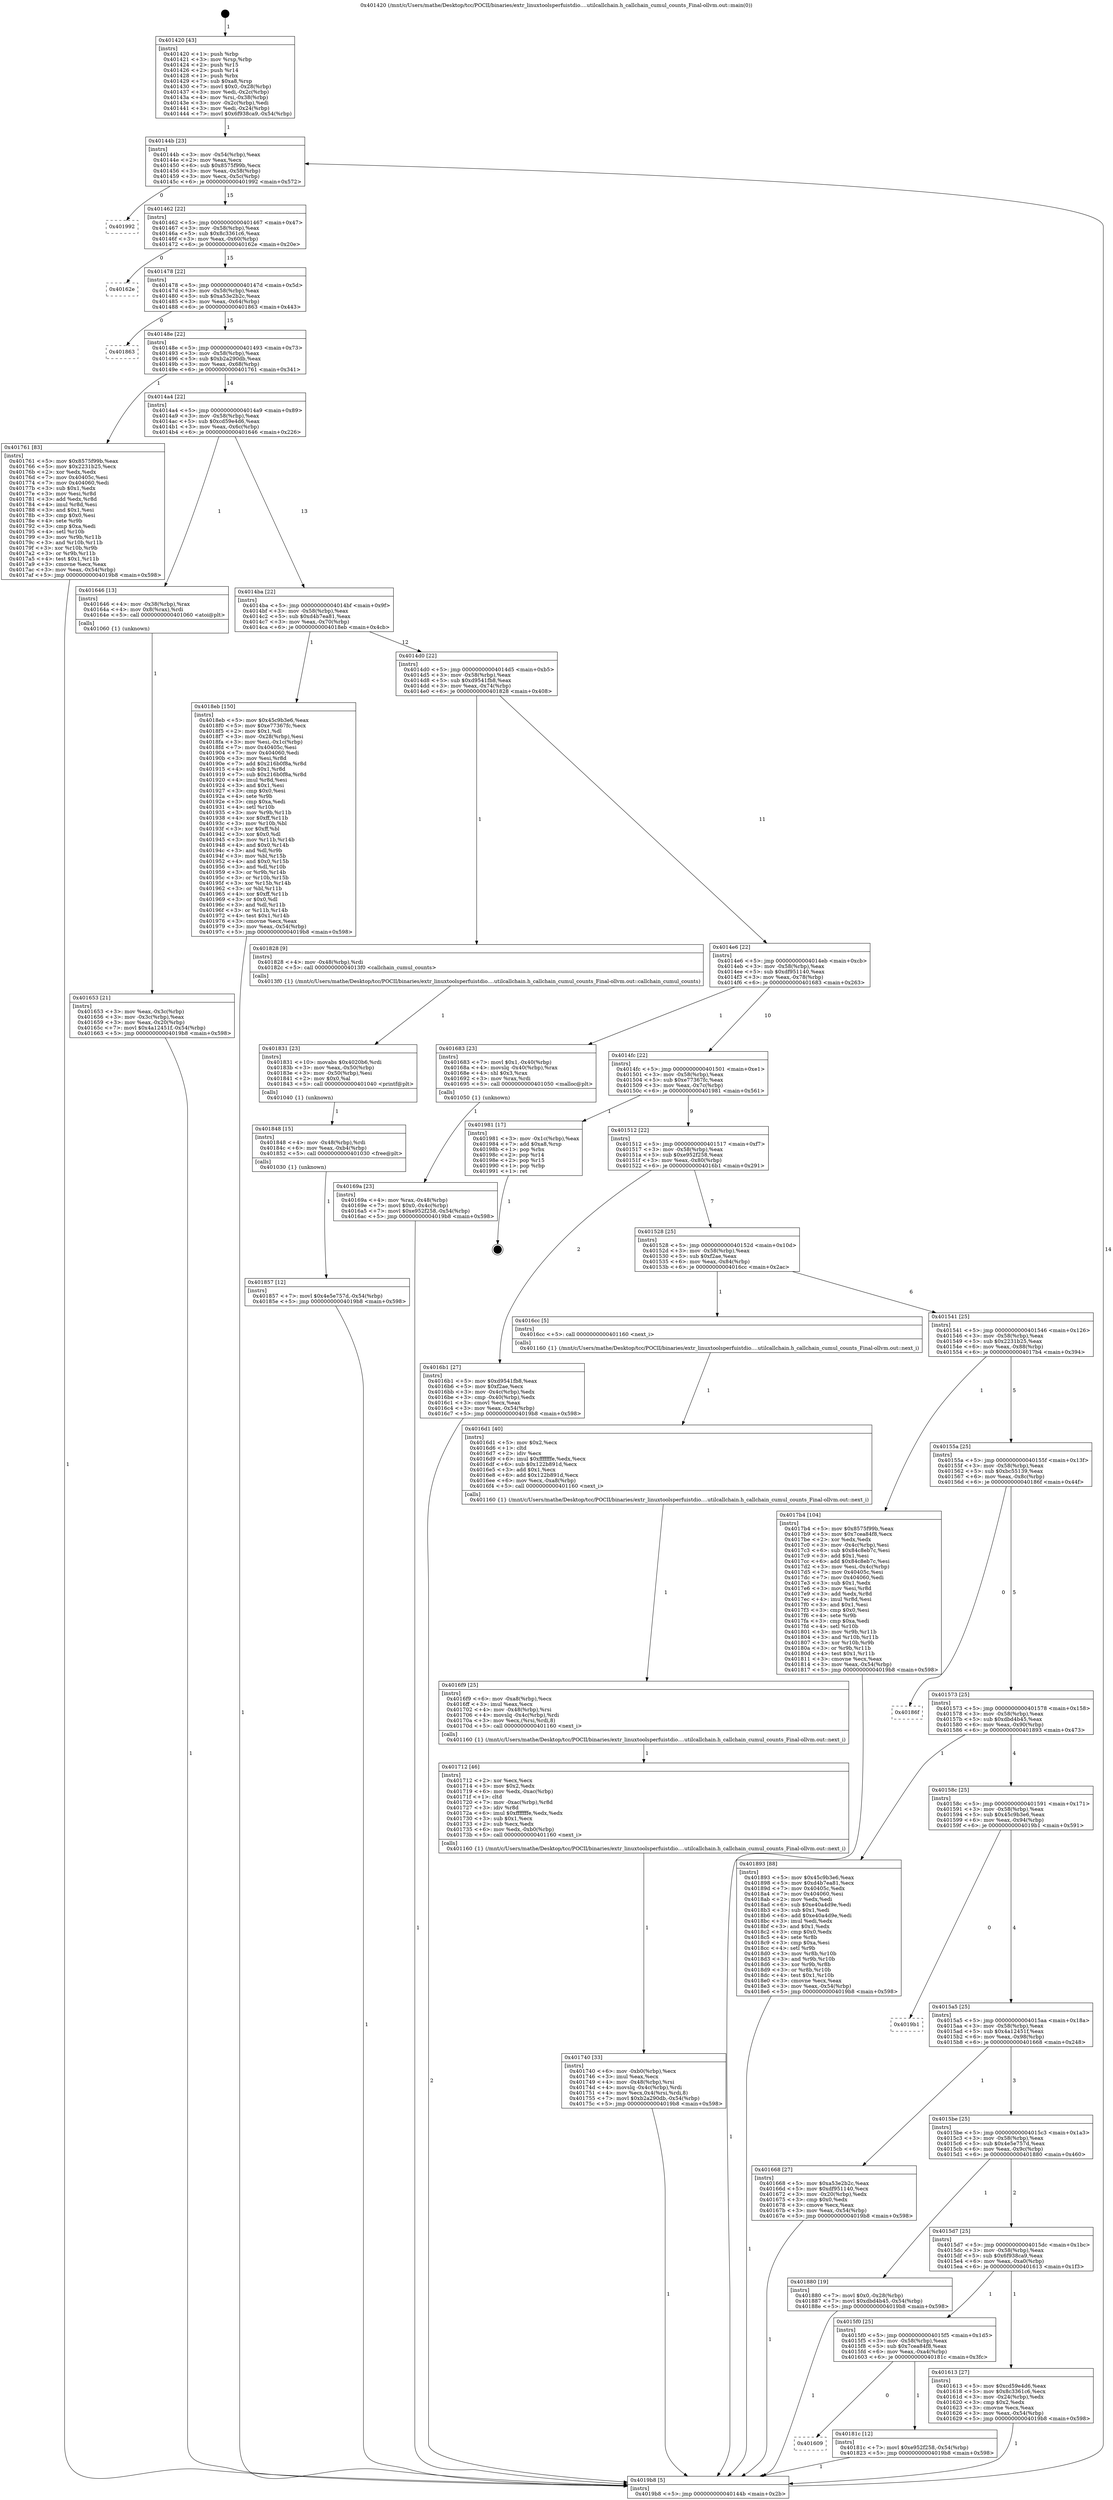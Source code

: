 digraph "0x401420" {
  label = "0x401420 (/mnt/c/Users/mathe/Desktop/tcc/POCII/binaries/extr_linuxtoolsperfuistdio....utilcallchain.h_callchain_cumul_counts_Final-ollvm.out::main(0))"
  labelloc = "t"
  node[shape=record]

  Entry [label="",width=0.3,height=0.3,shape=circle,fillcolor=black,style=filled]
  "0x40144b" [label="{
     0x40144b [23]\l
     | [instrs]\l
     &nbsp;&nbsp;0x40144b \<+3\>: mov -0x54(%rbp),%eax\l
     &nbsp;&nbsp;0x40144e \<+2\>: mov %eax,%ecx\l
     &nbsp;&nbsp;0x401450 \<+6\>: sub $0x8575f99b,%ecx\l
     &nbsp;&nbsp;0x401456 \<+3\>: mov %eax,-0x58(%rbp)\l
     &nbsp;&nbsp;0x401459 \<+3\>: mov %ecx,-0x5c(%rbp)\l
     &nbsp;&nbsp;0x40145c \<+6\>: je 0000000000401992 \<main+0x572\>\l
  }"]
  "0x401992" [label="{
     0x401992\l
  }", style=dashed]
  "0x401462" [label="{
     0x401462 [22]\l
     | [instrs]\l
     &nbsp;&nbsp;0x401462 \<+5\>: jmp 0000000000401467 \<main+0x47\>\l
     &nbsp;&nbsp;0x401467 \<+3\>: mov -0x58(%rbp),%eax\l
     &nbsp;&nbsp;0x40146a \<+5\>: sub $0x8c3361c6,%eax\l
     &nbsp;&nbsp;0x40146f \<+3\>: mov %eax,-0x60(%rbp)\l
     &nbsp;&nbsp;0x401472 \<+6\>: je 000000000040162e \<main+0x20e\>\l
  }"]
  Exit [label="",width=0.3,height=0.3,shape=circle,fillcolor=black,style=filled,peripheries=2]
  "0x40162e" [label="{
     0x40162e\l
  }", style=dashed]
  "0x401478" [label="{
     0x401478 [22]\l
     | [instrs]\l
     &nbsp;&nbsp;0x401478 \<+5\>: jmp 000000000040147d \<main+0x5d\>\l
     &nbsp;&nbsp;0x40147d \<+3\>: mov -0x58(%rbp),%eax\l
     &nbsp;&nbsp;0x401480 \<+5\>: sub $0xa53e2b2c,%eax\l
     &nbsp;&nbsp;0x401485 \<+3\>: mov %eax,-0x64(%rbp)\l
     &nbsp;&nbsp;0x401488 \<+6\>: je 0000000000401863 \<main+0x443\>\l
  }"]
  "0x401857" [label="{
     0x401857 [12]\l
     | [instrs]\l
     &nbsp;&nbsp;0x401857 \<+7\>: movl $0x4e5e757d,-0x54(%rbp)\l
     &nbsp;&nbsp;0x40185e \<+5\>: jmp 00000000004019b8 \<main+0x598\>\l
  }"]
  "0x401863" [label="{
     0x401863\l
  }", style=dashed]
  "0x40148e" [label="{
     0x40148e [22]\l
     | [instrs]\l
     &nbsp;&nbsp;0x40148e \<+5\>: jmp 0000000000401493 \<main+0x73\>\l
     &nbsp;&nbsp;0x401493 \<+3\>: mov -0x58(%rbp),%eax\l
     &nbsp;&nbsp;0x401496 \<+5\>: sub $0xb2a290db,%eax\l
     &nbsp;&nbsp;0x40149b \<+3\>: mov %eax,-0x68(%rbp)\l
     &nbsp;&nbsp;0x40149e \<+6\>: je 0000000000401761 \<main+0x341\>\l
  }"]
  "0x401848" [label="{
     0x401848 [15]\l
     | [instrs]\l
     &nbsp;&nbsp;0x401848 \<+4\>: mov -0x48(%rbp),%rdi\l
     &nbsp;&nbsp;0x40184c \<+6\>: mov %eax,-0xb4(%rbp)\l
     &nbsp;&nbsp;0x401852 \<+5\>: call 0000000000401030 \<free@plt\>\l
     | [calls]\l
     &nbsp;&nbsp;0x401030 \{1\} (unknown)\l
  }"]
  "0x401761" [label="{
     0x401761 [83]\l
     | [instrs]\l
     &nbsp;&nbsp;0x401761 \<+5\>: mov $0x8575f99b,%eax\l
     &nbsp;&nbsp;0x401766 \<+5\>: mov $0x2231b25,%ecx\l
     &nbsp;&nbsp;0x40176b \<+2\>: xor %edx,%edx\l
     &nbsp;&nbsp;0x40176d \<+7\>: mov 0x40405c,%esi\l
     &nbsp;&nbsp;0x401774 \<+7\>: mov 0x404060,%edi\l
     &nbsp;&nbsp;0x40177b \<+3\>: sub $0x1,%edx\l
     &nbsp;&nbsp;0x40177e \<+3\>: mov %esi,%r8d\l
     &nbsp;&nbsp;0x401781 \<+3\>: add %edx,%r8d\l
     &nbsp;&nbsp;0x401784 \<+4\>: imul %r8d,%esi\l
     &nbsp;&nbsp;0x401788 \<+3\>: and $0x1,%esi\l
     &nbsp;&nbsp;0x40178b \<+3\>: cmp $0x0,%esi\l
     &nbsp;&nbsp;0x40178e \<+4\>: sete %r9b\l
     &nbsp;&nbsp;0x401792 \<+3\>: cmp $0xa,%edi\l
     &nbsp;&nbsp;0x401795 \<+4\>: setl %r10b\l
     &nbsp;&nbsp;0x401799 \<+3\>: mov %r9b,%r11b\l
     &nbsp;&nbsp;0x40179c \<+3\>: and %r10b,%r11b\l
     &nbsp;&nbsp;0x40179f \<+3\>: xor %r10b,%r9b\l
     &nbsp;&nbsp;0x4017a2 \<+3\>: or %r9b,%r11b\l
     &nbsp;&nbsp;0x4017a5 \<+4\>: test $0x1,%r11b\l
     &nbsp;&nbsp;0x4017a9 \<+3\>: cmovne %ecx,%eax\l
     &nbsp;&nbsp;0x4017ac \<+3\>: mov %eax,-0x54(%rbp)\l
     &nbsp;&nbsp;0x4017af \<+5\>: jmp 00000000004019b8 \<main+0x598\>\l
  }"]
  "0x4014a4" [label="{
     0x4014a4 [22]\l
     | [instrs]\l
     &nbsp;&nbsp;0x4014a4 \<+5\>: jmp 00000000004014a9 \<main+0x89\>\l
     &nbsp;&nbsp;0x4014a9 \<+3\>: mov -0x58(%rbp),%eax\l
     &nbsp;&nbsp;0x4014ac \<+5\>: sub $0xcd59e4d6,%eax\l
     &nbsp;&nbsp;0x4014b1 \<+3\>: mov %eax,-0x6c(%rbp)\l
     &nbsp;&nbsp;0x4014b4 \<+6\>: je 0000000000401646 \<main+0x226\>\l
  }"]
  "0x401831" [label="{
     0x401831 [23]\l
     | [instrs]\l
     &nbsp;&nbsp;0x401831 \<+10\>: movabs $0x4020b6,%rdi\l
     &nbsp;&nbsp;0x40183b \<+3\>: mov %eax,-0x50(%rbp)\l
     &nbsp;&nbsp;0x40183e \<+3\>: mov -0x50(%rbp),%esi\l
     &nbsp;&nbsp;0x401841 \<+2\>: mov $0x0,%al\l
     &nbsp;&nbsp;0x401843 \<+5\>: call 0000000000401040 \<printf@plt\>\l
     | [calls]\l
     &nbsp;&nbsp;0x401040 \{1\} (unknown)\l
  }"]
  "0x401646" [label="{
     0x401646 [13]\l
     | [instrs]\l
     &nbsp;&nbsp;0x401646 \<+4\>: mov -0x38(%rbp),%rax\l
     &nbsp;&nbsp;0x40164a \<+4\>: mov 0x8(%rax),%rdi\l
     &nbsp;&nbsp;0x40164e \<+5\>: call 0000000000401060 \<atoi@plt\>\l
     | [calls]\l
     &nbsp;&nbsp;0x401060 \{1\} (unknown)\l
  }"]
  "0x4014ba" [label="{
     0x4014ba [22]\l
     | [instrs]\l
     &nbsp;&nbsp;0x4014ba \<+5\>: jmp 00000000004014bf \<main+0x9f\>\l
     &nbsp;&nbsp;0x4014bf \<+3\>: mov -0x58(%rbp),%eax\l
     &nbsp;&nbsp;0x4014c2 \<+5\>: sub $0xd4b7ea81,%eax\l
     &nbsp;&nbsp;0x4014c7 \<+3\>: mov %eax,-0x70(%rbp)\l
     &nbsp;&nbsp;0x4014ca \<+6\>: je 00000000004018eb \<main+0x4cb\>\l
  }"]
  "0x401609" [label="{
     0x401609\l
  }", style=dashed]
  "0x4018eb" [label="{
     0x4018eb [150]\l
     | [instrs]\l
     &nbsp;&nbsp;0x4018eb \<+5\>: mov $0x45c9b3e6,%eax\l
     &nbsp;&nbsp;0x4018f0 \<+5\>: mov $0xe77367fc,%ecx\l
     &nbsp;&nbsp;0x4018f5 \<+2\>: mov $0x1,%dl\l
     &nbsp;&nbsp;0x4018f7 \<+3\>: mov -0x28(%rbp),%esi\l
     &nbsp;&nbsp;0x4018fa \<+3\>: mov %esi,-0x1c(%rbp)\l
     &nbsp;&nbsp;0x4018fd \<+7\>: mov 0x40405c,%esi\l
     &nbsp;&nbsp;0x401904 \<+7\>: mov 0x404060,%edi\l
     &nbsp;&nbsp;0x40190b \<+3\>: mov %esi,%r8d\l
     &nbsp;&nbsp;0x40190e \<+7\>: add $0x216b0f8a,%r8d\l
     &nbsp;&nbsp;0x401915 \<+4\>: sub $0x1,%r8d\l
     &nbsp;&nbsp;0x401919 \<+7\>: sub $0x216b0f8a,%r8d\l
     &nbsp;&nbsp;0x401920 \<+4\>: imul %r8d,%esi\l
     &nbsp;&nbsp;0x401924 \<+3\>: and $0x1,%esi\l
     &nbsp;&nbsp;0x401927 \<+3\>: cmp $0x0,%esi\l
     &nbsp;&nbsp;0x40192a \<+4\>: sete %r9b\l
     &nbsp;&nbsp;0x40192e \<+3\>: cmp $0xa,%edi\l
     &nbsp;&nbsp;0x401931 \<+4\>: setl %r10b\l
     &nbsp;&nbsp;0x401935 \<+3\>: mov %r9b,%r11b\l
     &nbsp;&nbsp;0x401938 \<+4\>: xor $0xff,%r11b\l
     &nbsp;&nbsp;0x40193c \<+3\>: mov %r10b,%bl\l
     &nbsp;&nbsp;0x40193f \<+3\>: xor $0xff,%bl\l
     &nbsp;&nbsp;0x401942 \<+3\>: xor $0x0,%dl\l
     &nbsp;&nbsp;0x401945 \<+3\>: mov %r11b,%r14b\l
     &nbsp;&nbsp;0x401948 \<+4\>: and $0x0,%r14b\l
     &nbsp;&nbsp;0x40194c \<+3\>: and %dl,%r9b\l
     &nbsp;&nbsp;0x40194f \<+3\>: mov %bl,%r15b\l
     &nbsp;&nbsp;0x401952 \<+4\>: and $0x0,%r15b\l
     &nbsp;&nbsp;0x401956 \<+3\>: and %dl,%r10b\l
     &nbsp;&nbsp;0x401959 \<+3\>: or %r9b,%r14b\l
     &nbsp;&nbsp;0x40195c \<+3\>: or %r10b,%r15b\l
     &nbsp;&nbsp;0x40195f \<+3\>: xor %r15b,%r14b\l
     &nbsp;&nbsp;0x401962 \<+3\>: or %bl,%r11b\l
     &nbsp;&nbsp;0x401965 \<+4\>: xor $0xff,%r11b\l
     &nbsp;&nbsp;0x401969 \<+3\>: or $0x0,%dl\l
     &nbsp;&nbsp;0x40196c \<+3\>: and %dl,%r11b\l
     &nbsp;&nbsp;0x40196f \<+3\>: or %r11b,%r14b\l
     &nbsp;&nbsp;0x401972 \<+4\>: test $0x1,%r14b\l
     &nbsp;&nbsp;0x401976 \<+3\>: cmovne %ecx,%eax\l
     &nbsp;&nbsp;0x401979 \<+3\>: mov %eax,-0x54(%rbp)\l
     &nbsp;&nbsp;0x40197c \<+5\>: jmp 00000000004019b8 \<main+0x598\>\l
  }"]
  "0x4014d0" [label="{
     0x4014d0 [22]\l
     | [instrs]\l
     &nbsp;&nbsp;0x4014d0 \<+5\>: jmp 00000000004014d5 \<main+0xb5\>\l
     &nbsp;&nbsp;0x4014d5 \<+3\>: mov -0x58(%rbp),%eax\l
     &nbsp;&nbsp;0x4014d8 \<+5\>: sub $0xd9541fb8,%eax\l
     &nbsp;&nbsp;0x4014dd \<+3\>: mov %eax,-0x74(%rbp)\l
     &nbsp;&nbsp;0x4014e0 \<+6\>: je 0000000000401828 \<main+0x408\>\l
  }"]
  "0x40181c" [label="{
     0x40181c [12]\l
     | [instrs]\l
     &nbsp;&nbsp;0x40181c \<+7\>: movl $0xe952f258,-0x54(%rbp)\l
     &nbsp;&nbsp;0x401823 \<+5\>: jmp 00000000004019b8 \<main+0x598\>\l
  }"]
  "0x401828" [label="{
     0x401828 [9]\l
     | [instrs]\l
     &nbsp;&nbsp;0x401828 \<+4\>: mov -0x48(%rbp),%rdi\l
     &nbsp;&nbsp;0x40182c \<+5\>: call 00000000004013f0 \<callchain_cumul_counts\>\l
     | [calls]\l
     &nbsp;&nbsp;0x4013f0 \{1\} (/mnt/c/Users/mathe/Desktop/tcc/POCII/binaries/extr_linuxtoolsperfuistdio....utilcallchain.h_callchain_cumul_counts_Final-ollvm.out::callchain_cumul_counts)\l
  }"]
  "0x4014e6" [label="{
     0x4014e6 [22]\l
     | [instrs]\l
     &nbsp;&nbsp;0x4014e6 \<+5\>: jmp 00000000004014eb \<main+0xcb\>\l
     &nbsp;&nbsp;0x4014eb \<+3\>: mov -0x58(%rbp),%eax\l
     &nbsp;&nbsp;0x4014ee \<+5\>: sub $0xdf951140,%eax\l
     &nbsp;&nbsp;0x4014f3 \<+3\>: mov %eax,-0x78(%rbp)\l
     &nbsp;&nbsp;0x4014f6 \<+6\>: je 0000000000401683 \<main+0x263\>\l
  }"]
  "0x401740" [label="{
     0x401740 [33]\l
     | [instrs]\l
     &nbsp;&nbsp;0x401740 \<+6\>: mov -0xb0(%rbp),%ecx\l
     &nbsp;&nbsp;0x401746 \<+3\>: imul %eax,%ecx\l
     &nbsp;&nbsp;0x401749 \<+4\>: mov -0x48(%rbp),%rsi\l
     &nbsp;&nbsp;0x40174d \<+4\>: movslq -0x4c(%rbp),%rdi\l
     &nbsp;&nbsp;0x401751 \<+4\>: mov %ecx,0x4(%rsi,%rdi,8)\l
     &nbsp;&nbsp;0x401755 \<+7\>: movl $0xb2a290db,-0x54(%rbp)\l
     &nbsp;&nbsp;0x40175c \<+5\>: jmp 00000000004019b8 \<main+0x598\>\l
  }"]
  "0x401683" [label="{
     0x401683 [23]\l
     | [instrs]\l
     &nbsp;&nbsp;0x401683 \<+7\>: movl $0x1,-0x40(%rbp)\l
     &nbsp;&nbsp;0x40168a \<+4\>: movslq -0x40(%rbp),%rax\l
     &nbsp;&nbsp;0x40168e \<+4\>: shl $0x3,%rax\l
     &nbsp;&nbsp;0x401692 \<+3\>: mov %rax,%rdi\l
     &nbsp;&nbsp;0x401695 \<+5\>: call 0000000000401050 \<malloc@plt\>\l
     | [calls]\l
     &nbsp;&nbsp;0x401050 \{1\} (unknown)\l
  }"]
  "0x4014fc" [label="{
     0x4014fc [22]\l
     | [instrs]\l
     &nbsp;&nbsp;0x4014fc \<+5\>: jmp 0000000000401501 \<main+0xe1\>\l
     &nbsp;&nbsp;0x401501 \<+3\>: mov -0x58(%rbp),%eax\l
     &nbsp;&nbsp;0x401504 \<+5\>: sub $0xe77367fc,%eax\l
     &nbsp;&nbsp;0x401509 \<+3\>: mov %eax,-0x7c(%rbp)\l
     &nbsp;&nbsp;0x40150c \<+6\>: je 0000000000401981 \<main+0x561\>\l
  }"]
  "0x401712" [label="{
     0x401712 [46]\l
     | [instrs]\l
     &nbsp;&nbsp;0x401712 \<+2\>: xor %ecx,%ecx\l
     &nbsp;&nbsp;0x401714 \<+5\>: mov $0x2,%edx\l
     &nbsp;&nbsp;0x401719 \<+6\>: mov %edx,-0xac(%rbp)\l
     &nbsp;&nbsp;0x40171f \<+1\>: cltd\l
     &nbsp;&nbsp;0x401720 \<+7\>: mov -0xac(%rbp),%r8d\l
     &nbsp;&nbsp;0x401727 \<+3\>: idiv %r8d\l
     &nbsp;&nbsp;0x40172a \<+6\>: imul $0xfffffffe,%edx,%edx\l
     &nbsp;&nbsp;0x401730 \<+3\>: sub $0x1,%ecx\l
     &nbsp;&nbsp;0x401733 \<+2\>: sub %ecx,%edx\l
     &nbsp;&nbsp;0x401735 \<+6\>: mov %edx,-0xb0(%rbp)\l
     &nbsp;&nbsp;0x40173b \<+5\>: call 0000000000401160 \<next_i\>\l
     | [calls]\l
     &nbsp;&nbsp;0x401160 \{1\} (/mnt/c/Users/mathe/Desktop/tcc/POCII/binaries/extr_linuxtoolsperfuistdio....utilcallchain.h_callchain_cumul_counts_Final-ollvm.out::next_i)\l
  }"]
  "0x401981" [label="{
     0x401981 [17]\l
     | [instrs]\l
     &nbsp;&nbsp;0x401981 \<+3\>: mov -0x1c(%rbp),%eax\l
     &nbsp;&nbsp;0x401984 \<+7\>: add $0xa8,%rsp\l
     &nbsp;&nbsp;0x40198b \<+1\>: pop %rbx\l
     &nbsp;&nbsp;0x40198c \<+2\>: pop %r14\l
     &nbsp;&nbsp;0x40198e \<+2\>: pop %r15\l
     &nbsp;&nbsp;0x401990 \<+1\>: pop %rbp\l
     &nbsp;&nbsp;0x401991 \<+1\>: ret\l
  }"]
  "0x401512" [label="{
     0x401512 [22]\l
     | [instrs]\l
     &nbsp;&nbsp;0x401512 \<+5\>: jmp 0000000000401517 \<main+0xf7\>\l
     &nbsp;&nbsp;0x401517 \<+3\>: mov -0x58(%rbp),%eax\l
     &nbsp;&nbsp;0x40151a \<+5\>: sub $0xe952f258,%eax\l
     &nbsp;&nbsp;0x40151f \<+3\>: mov %eax,-0x80(%rbp)\l
     &nbsp;&nbsp;0x401522 \<+6\>: je 00000000004016b1 \<main+0x291\>\l
  }"]
  "0x4016f9" [label="{
     0x4016f9 [25]\l
     | [instrs]\l
     &nbsp;&nbsp;0x4016f9 \<+6\>: mov -0xa8(%rbp),%ecx\l
     &nbsp;&nbsp;0x4016ff \<+3\>: imul %eax,%ecx\l
     &nbsp;&nbsp;0x401702 \<+4\>: mov -0x48(%rbp),%rsi\l
     &nbsp;&nbsp;0x401706 \<+4\>: movslq -0x4c(%rbp),%rdi\l
     &nbsp;&nbsp;0x40170a \<+3\>: mov %ecx,(%rsi,%rdi,8)\l
     &nbsp;&nbsp;0x40170d \<+5\>: call 0000000000401160 \<next_i\>\l
     | [calls]\l
     &nbsp;&nbsp;0x401160 \{1\} (/mnt/c/Users/mathe/Desktop/tcc/POCII/binaries/extr_linuxtoolsperfuistdio....utilcallchain.h_callchain_cumul_counts_Final-ollvm.out::next_i)\l
  }"]
  "0x4016b1" [label="{
     0x4016b1 [27]\l
     | [instrs]\l
     &nbsp;&nbsp;0x4016b1 \<+5\>: mov $0xd9541fb8,%eax\l
     &nbsp;&nbsp;0x4016b6 \<+5\>: mov $0xf2ae,%ecx\l
     &nbsp;&nbsp;0x4016bb \<+3\>: mov -0x4c(%rbp),%edx\l
     &nbsp;&nbsp;0x4016be \<+3\>: cmp -0x40(%rbp),%edx\l
     &nbsp;&nbsp;0x4016c1 \<+3\>: cmovl %ecx,%eax\l
     &nbsp;&nbsp;0x4016c4 \<+3\>: mov %eax,-0x54(%rbp)\l
     &nbsp;&nbsp;0x4016c7 \<+5\>: jmp 00000000004019b8 \<main+0x598\>\l
  }"]
  "0x401528" [label="{
     0x401528 [25]\l
     | [instrs]\l
     &nbsp;&nbsp;0x401528 \<+5\>: jmp 000000000040152d \<main+0x10d\>\l
     &nbsp;&nbsp;0x40152d \<+3\>: mov -0x58(%rbp),%eax\l
     &nbsp;&nbsp;0x401530 \<+5\>: sub $0xf2ae,%eax\l
     &nbsp;&nbsp;0x401535 \<+6\>: mov %eax,-0x84(%rbp)\l
     &nbsp;&nbsp;0x40153b \<+6\>: je 00000000004016cc \<main+0x2ac\>\l
  }"]
  "0x4016d1" [label="{
     0x4016d1 [40]\l
     | [instrs]\l
     &nbsp;&nbsp;0x4016d1 \<+5\>: mov $0x2,%ecx\l
     &nbsp;&nbsp;0x4016d6 \<+1\>: cltd\l
     &nbsp;&nbsp;0x4016d7 \<+2\>: idiv %ecx\l
     &nbsp;&nbsp;0x4016d9 \<+6\>: imul $0xfffffffe,%edx,%ecx\l
     &nbsp;&nbsp;0x4016df \<+6\>: sub $0x122b891d,%ecx\l
     &nbsp;&nbsp;0x4016e5 \<+3\>: add $0x1,%ecx\l
     &nbsp;&nbsp;0x4016e8 \<+6\>: add $0x122b891d,%ecx\l
     &nbsp;&nbsp;0x4016ee \<+6\>: mov %ecx,-0xa8(%rbp)\l
     &nbsp;&nbsp;0x4016f4 \<+5\>: call 0000000000401160 \<next_i\>\l
     | [calls]\l
     &nbsp;&nbsp;0x401160 \{1\} (/mnt/c/Users/mathe/Desktop/tcc/POCII/binaries/extr_linuxtoolsperfuistdio....utilcallchain.h_callchain_cumul_counts_Final-ollvm.out::next_i)\l
  }"]
  "0x4016cc" [label="{
     0x4016cc [5]\l
     | [instrs]\l
     &nbsp;&nbsp;0x4016cc \<+5\>: call 0000000000401160 \<next_i\>\l
     | [calls]\l
     &nbsp;&nbsp;0x401160 \{1\} (/mnt/c/Users/mathe/Desktop/tcc/POCII/binaries/extr_linuxtoolsperfuistdio....utilcallchain.h_callchain_cumul_counts_Final-ollvm.out::next_i)\l
  }"]
  "0x401541" [label="{
     0x401541 [25]\l
     | [instrs]\l
     &nbsp;&nbsp;0x401541 \<+5\>: jmp 0000000000401546 \<main+0x126\>\l
     &nbsp;&nbsp;0x401546 \<+3\>: mov -0x58(%rbp),%eax\l
     &nbsp;&nbsp;0x401549 \<+5\>: sub $0x2231b25,%eax\l
     &nbsp;&nbsp;0x40154e \<+6\>: mov %eax,-0x88(%rbp)\l
     &nbsp;&nbsp;0x401554 \<+6\>: je 00000000004017b4 \<main+0x394\>\l
  }"]
  "0x40169a" [label="{
     0x40169a [23]\l
     | [instrs]\l
     &nbsp;&nbsp;0x40169a \<+4\>: mov %rax,-0x48(%rbp)\l
     &nbsp;&nbsp;0x40169e \<+7\>: movl $0x0,-0x4c(%rbp)\l
     &nbsp;&nbsp;0x4016a5 \<+7\>: movl $0xe952f258,-0x54(%rbp)\l
     &nbsp;&nbsp;0x4016ac \<+5\>: jmp 00000000004019b8 \<main+0x598\>\l
  }"]
  "0x4017b4" [label="{
     0x4017b4 [104]\l
     | [instrs]\l
     &nbsp;&nbsp;0x4017b4 \<+5\>: mov $0x8575f99b,%eax\l
     &nbsp;&nbsp;0x4017b9 \<+5\>: mov $0x7cea84f8,%ecx\l
     &nbsp;&nbsp;0x4017be \<+2\>: xor %edx,%edx\l
     &nbsp;&nbsp;0x4017c0 \<+3\>: mov -0x4c(%rbp),%esi\l
     &nbsp;&nbsp;0x4017c3 \<+6\>: sub $0x84c8eb7c,%esi\l
     &nbsp;&nbsp;0x4017c9 \<+3\>: add $0x1,%esi\l
     &nbsp;&nbsp;0x4017cc \<+6\>: add $0x84c8eb7c,%esi\l
     &nbsp;&nbsp;0x4017d2 \<+3\>: mov %esi,-0x4c(%rbp)\l
     &nbsp;&nbsp;0x4017d5 \<+7\>: mov 0x40405c,%esi\l
     &nbsp;&nbsp;0x4017dc \<+7\>: mov 0x404060,%edi\l
     &nbsp;&nbsp;0x4017e3 \<+3\>: sub $0x1,%edx\l
     &nbsp;&nbsp;0x4017e6 \<+3\>: mov %esi,%r8d\l
     &nbsp;&nbsp;0x4017e9 \<+3\>: add %edx,%r8d\l
     &nbsp;&nbsp;0x4017ec \<+4\>: imul %r8d,%esi\l
     &nbsp;&nbsp;0x4017f0 \<+3\>: and $0x1,%esi\l
     &nbsp;&nbsp;0x4017f3 \<+3\>: cmp $0x0,%esi\l
     &nbsp;&nbsp;0x4017f6 \<+4\>: sete %r9b\l
     &nbsp;&nbsp;0x4017fa \<+3\>: cmp $0xa,%edi\l
     &nbsp;&nbsp;0x4017fd \<+4\>: setl %r10b\l
     &nbsp;&nbsp;0x401801 \<+3\>: mov %r9b,%r11b\l
     &nbsp;&nbsp;0x401804 \<+3\>: and %r10b,%r11b\l
     &nbsp;&nbsp;0x401807 \<+3\>: xor %r10b,%r9b\l
     &nbsp;&nbsp;0x40180a \<+3\>: or %r9b,%r11b\l
     &nbsp;&nbsp;0x40180d \<+4\>: test $0x1,%r11b\l
     &nbsp;&nbsp;0x401811 \<+3\>: cmovne %ecx,%eax\l
     &nbsp;&nbsp;0x401814 \<+3\>: mov %eax,-0x54(%rbp)\l
     &nbsp;&nbsp;0x401817 \<+5\>: jmp 00000000004019b8 \<main+0x598\>\l
  }"]
  "0x40155a" [label="{
     0x40155a [25]\l
     | [instrs]\l
     &nbsp;&nbsp;0x40155a \<+5\>: jmp 000000000040155f \<main+0x13f\>\l
     &nbsp;&nbsp;0x40155f \<+3\>: mov -0x58(%rbp),%eax\l
     &nbsp;&nbsp;0x401562 \<+5\>: sub $0xbc55139,%eax\l
     &nbsp;&nbsp;0x401567 \<+6\>: mov %eax,-0x8c(%rbp)\l
     &nbsp;&nbsp;0x40156d \<+6\>: je 000000000040186f \<main+0x44f\>\l
  }"]
  "0x401653" [label="{
     0x401653 [21]\l
     | [instrs]\l
     &nbsp;&nbsp;0x401653 \<+3\>: mov %eax,-0x3c(%rbp)\l
     &nbsp;&nbsp;0x401656 \<+3\>: mov -0x3c(%rbp),%eax\l
     &nbsp;&nbsp;0x401659 \<+3\>: mov %eax,-0x20(%rbp)\l
     &nbsp;&nbsp;0x40165c \<+7\>: movl $0x4a12451f,-0x54(%rbp)\l
     &nbsp;&nbsp;0x401663 \<+5\>: jmp 00000000004019b8 \<main+0x598\>\l
  }"]
  "0x40186f" [label="{
     0x40186f\l
  }", style=dashed]
  "0x401573" [label="{
     0x401573 [25]\l
     | [instrs]\l
     &nbsp;&nbsp;0x401573 \<+5\>: jmp 0000000000401578 \<main+0x158\>\l
     &nbsp;&nbsp;0x401578 \<+3\>: mov -0x58(%rbp),%eax\l
     &nbsp;&nbsp;0x40157b \<+5\>: sub $0xdbd4b45,%eax\l
     &nbsp;&nbsp;0x401580 \<+6\>: mov %eax,-0x90(%rbp)\l
     &nbsp;&nbsp;0x401586 \<+6\>: je 0000000000401893 \<main+0x473\>\l
  }"]
  "0x401420" [label="{
     0x401420 [43]\l
     | [instrs]\l
     &nbsp;&nbsp;0x401420 \<+1\>: push %rbp\l
     &nbsp;&nbsp;0x401421 \<+3\>: mov %rsp,%rbp\l
     &nbsp;&nbsp;0x401424 \<+2\>: push %r15\l
     &nbsp;&nbsp;0x401426 \<+2\>: push %r14\l
     &nbsp;&nbsp;0x401428 \<+1\>: push %rbx\l
     &nbsp;&nbsp;0x401429 \<+7\>: sub $0xa8,%rsp\l
     &nbsp;&nbsp;0x401430 \<+7\>: movl $0x0,-0x28(%rbp)\l
     &nbsp;&nbsp;0x401437 \<+3\>: mov %edi,-0x2c(%rbp)\l
     &nbsp;&nbsp;0x40143a \<+4\>: mov %rsi,-0x38(%rbp)\l
     &nbsp;&nbsp;0x40143e \<+3\>: mov -0x2c(%rbp),%edi\l
     &nbsp;&nbsp;0x401441 \<+3\>: mov %edi,-0x24(%rbp)\l
     &nbsp;&nbsp;0x401444 \<+7\>: movl $0x6f938ca9,-0x54(%rbp)\l
  }"]
  "0x401893" [label="{
     0x401893 [88]\l
     | [instrs]\l
     &nbsp;&nbsp;0x401893 \<+5\>: mov $0x45c9b3e6,%eax\l
     &nbsp;&nbsp;0x401898 \<+5\>: mov $0xd4b7ea81,%ecx\l
     &nbsp;&nbsp;0x40189d \<+7\>: mov 0x40405c,%edx\l
     &nbsp;&nbsp;0x4018a4 \<+7\>: mov 0x404060,%esi\l
     &nbsp;&nbsp;0x4018ab \<+2\>: mov %edx,%edi\l
     &nbsp;&nbsp;0x4018ad \<+6\>: sub $0xe40a4d9e,%edi\l
     &nbsp;&nbsp;0x4018b3 \<+3\>: sub $0x1,%edi\l
     &nbsp;&nbsp;0x4018b6 \<+6\>: add $0xe40a4d9e,%edi\l
     &nbsp;&nbsp;0x4018bc \<+3\>: imul %edi,%edx\l
     &nbsp;&nbsp;0x4018bf \<+3\>: and $0x1,%edx\l
     &nbsp;&nbsp;0x4018c2 \<+3\>: cmp $0x0,%edx\l
     &nbsp;&nbsp;0x4018c5 \<+4\>: sete %r8b\l
     &nbsp;&nbsp;0x4018c9 \<+3\>: cmp $0xa,%esi\l
     &nbsp;&nbsp;0x4018cc \<+4\>: setl %r9b\l
     &nbsp;&nbsp;0x4018d0 \<+3\>: mov %r8b,%r10b\l
     &nbsp;&nbsp;0x4018d3 \<+3\>: and %r9b,%r10b\l
     &nbsp;&nbsp;0x4018d6 \<+3\>: xor %r9b,%r8b\l
     &nbsp;&nbsp;0x4018d9 \<+3\>: or %r8b,%r10b\l
     &nbsp;&nbsp;0x4018dc \<+4\>: test $0x1,%r10b\l
     &nbsp;&nbsp;0x4018e0 \<+3\>: cmovne %ecx,%eax\l
     &nbsp;&nbsp;0x4018e3 \<+3\>: mov %eax,-0x54(%rbp)\l
     &nbsp;&nbsp;0x4018e6 \<+5\>: jmp 00000000004019b8 \<main+0x598\>\l
  }"]
  "0x40158c" [label="{
     0x40158c [25]\l
     | [instrs]\l
     &nbsp;&nbsp;0x40158c \<+5\>: jmp 0000000000401591 \<main+0x171\>\l
     &nbsp;&nbsp;0x401591 \<+3\>: mov -0x58(%rbp),%eax\l
     &nbsp;&nbsp;0x401594 \<+5\>: sub $0x45c9b3e6,%eax\l
     &nbsp;&nbsp;0x401599 \<+6\>: mov %eax,-0x94(%rbp)\l
     &nbsp;&nbsp;0x40159f \<+6\>: je 00000000004019b1 \<main+0x591\>\l
  }"]
  "0x4019b8" [label="{
     0x4019b8 [5]\l
     | [instrs]\l
     &nbsp;&nbsp;0x4019b8 \<+5\>: jmp 000000000040144b \<main+0x2b\>\l
  }"]
  "0x4019b1" [label="{
     0x4019b1\l
  }", style=dashed]
  "0x4015a5" [label="{
     0x4015a5 [25]\l
     | [instrs]\l
     &nbsp;&nbsp;0x4015a5 \<+5\>: jmp 00000000004015aa \<main+0x18a\>\l
     &nbsp;&nbsp;0x4015aa \<+3\>: mov -0x58(%rbp),%eax\l
     &nbsp;&nbsp;0x4015ad \<+5\>: sub $0x4a12451f,%eax\l
     &nbsp;&nbsp;0x4015b2 \<+6\>: mov %eax,-0x98(%rbp)\l
     &nbsp;&nbsp;0x4015b8 \<+6\>: je 0000000000401668 \<main+0x248\>\l
  }"]
  "0x4015f0" [label="{
     0x4015f0 [25]\l
     | [instrs]\l
     &nbsp;&nbsp;0x4015f0 \<+5\>: jmp 00000000004015f5 \<main+0x1d5\>\l
     &nbsp;&nbsp;0x4015f5 \<+3\>: mov -0x58(%rbp),%eax\l
     &nbsp;&nbsp;0x4015f8 \<+5\>: sub $0x7cea84f8,%eax\l
     &nbsp;&nbsp;0x4015fd \<+6\>: mov %eax,-0xa4(%rbp)\l
     &nbsp;&nbsp;0x401603 \<+6\>: je 000000000040181c \<main+0x3fc\>\l
  }"]
  "0x401668" [label="{
     0x401668 [27]\l
     | [instrs]\l
     &nbsp;&nbsp;0x401668 \<+5\>: mov $0xa53e2b2c,%eax\l
     &nbsp;&nbsp;0x40166d \<+5\>: mov $0xdf951140,%ecx\l
     &nbsp;&nbsp;0x401672 \<+3\>: mov -0x20(%rbp),%edx\l
     &nbsp;&nbsp;0x401675 \<+3\>: cmp $0x0,%edx\l
     &nbsp;&nbsp;0x401678 \<+3\>: cmove %ecx,%eax\l
     &nbsp;&nbsp;0x40167b \<+3\>: mov %eax,-0x54(%rbp)\l
     &nbsp;&nbsp;0x40167e \<+5\>: jmp 00000000004019b8 \<main+0x598\>\l
  }"]
  "0x4015be" [label="{
     0x4015be [25]\l
     | [instrs]\l
     &nbsp;&nbsp;0x4015be \<+5\>: jmp 00000000004015c3 \<main+0x1a3\>\l
     &nbsp;&nbsp;0x4015c3 \<+3\>: mov -0x58(%rbp),%eax\l
     &nbsp;&nbsp;0x4015c6 \<+5\>: sub $0x4e5e757d,%eax\l
     &nbsp;&nbsp;0x4015cb \<+6\>: mov %eax,-0x9c(%rbp)\l
     &nbsp;&nbsp;0x4015d1 \<+6\>: je 0000000000401880 \<main+0x460\>\l
  }"]
  "0x401613" [label="{
     0x401613 [27]\l
     | [instrs]\l
     &nbsp;&nbsp;0x401613 \<+5\>: mov $0xcd59e4d6,%eax\l
     &nbsp;&nbsp;0x401618 \<+5\>: mov $0x8c3361c6,%ecx\l
     &nbsp;&nbsp;0x40161d \<+3\>: mov -0x24(%rbp),%edx\l
     &nbsp;&nbsp;0x401620 \<+3\>: cmp $0x2,%edx\l
     &nbsp;&nbsp;0x401623 \<+3\>: cmovne %ecx,%eax\l
     &nbsp;&nbsp;0x401626 \<+3\>: mov %eax,-0x54(%rbp)\l
     &nbsp;&nbsp;0x401629 \<+5\>: jmp 00000000004019b8 \<main+0x598\>\l
  }"]
  "0x401880" [label="{
     0x401880 [19]\l
     | [instrs]\l
     &nbsp;&nbsp;0x401880 \<+7\>: movl $0x0,-0x28(%rbp)\l
     &nbsp;&nbsp;0x401887 \<+7\>: movl $0xdbd4b45,-0x54(%rbp)\l
     &nbsp;&nbsp;0x40188e \<+5\>: jmp 00000000004019b8 \<main+0x598\>\l
  }"]
  "0x4015d7" [label="{
     0x4015d7 [25]\l
     | [instrs]\l
     &nbsp;&nbsp;0x4015d7 \<+5\>: jmp 00000000004015dc \<main+0x1bc\>\l
     &nbsp;&nbsp;0x4015dc \<+3\>: mov -0x58(%rbp),%eax\l
     &nbsp;&nbsp;0x4015df \<+5\>: sub $0x6f938ca9,%eax\l
     &nbsp;&nbsp;0x4015e4 \<+6\>: mov %eax,-0xa0(%rbp)\l
     &nbsp;&nbsp;0x4015ea \<+6\>: je 0000000000401613 \<main+0x1f3\>\l
  }"]
  Entry -> "0x401420" [label=" 1"]
  "0x40144b" -> "0x401992" [label=" 0"]
  "0x40144b" -> "0x401462" [label=" 15"]
  "0x401981" -> Exit [label=" 1"]
  "0x401462" -> "0x40162e" [label=" 0"]
  "0x401462" -> "0x401478" [label=" 15"]
  "0x4018eb" -> "0x4019b8" [label=" 1"]
  "0x401478" -> "0x401863" [label=" 0"]
  "0x401478" -> "0x40148e" [label=" 15"]
  "0x401893" -> "0x4019b8" [label=" 1"]
  "0x40148e" -> "0x401761" [label=" 1"]
  "0x40148e" -> "0x4014a4" [label=" 14"]
  "0x401880" -> "0x4019b8" [label=" 1"]
  "0x4014a4" -> "0x401646" [label=" 1"]
  "0x4014a4" -> "0x4014ba" [label=" 13"]
  "0x401857" -> "0x4019b8" [label=" 1"]
  "0x4014ba" -> "0x4018eb" [label=" 1"]
  "0x4014ba" -> "0x4014d0" [label=" 12"]
  "0x401848" -> "0x401857" [label=" 1"]
  "0x4014d0" -> "0x401828" [label=" 1"]
  "0x4014d0" -> "0x4014e6" [label=" 11"]
  "0x401831" -> "0x401848" [label=" 1"]
  "0x4014e6" -> "0x401683" [label=" 1"]
  "0x4014e6" -> "0x4014fc" [label=" 10"]
  "0x40181c" -> "0x4019b8" [label=" 1"]
  "0x4014fc" -> "0x401981" [label=" 1"]
  "0x4014fc" -> "0x401512" [label=" 9"]
  "0x4015f0" -> "0x401609" [label=" 0"]
  "0x401512" -> "0x4016b1" [label=" 2"]
  "0x401512" -> "0x401528" [label=" 7"]
  "0x4015f0" -> "0x40181c" [label=" 1"]
  "0x401528" -> "0x4016cc" [label=" 1"]
  "0x401528" -> "0x401541" [label=" 6"]
  "0x401828" -> "0x401831" [label=" 1"]
  "0x401541" -> "0x4017b4" [label=" 1"]
  "0x401541" -> "0x40155a" [label=" 5"]
  "0x4017b4" -> "0x4019b8" [label=" 1"]
  "0x40155a" -> "0x40186f" [label=" 0"]
  "0x40155a" -> "0x401573" [label=" 5"]
  "0x401761" -> "0x4019b8" [label=" 1"]
  "0x401573" -> "0x401893" [label=" 1"]
  "0x401573" -> "0x40158c" [label=" 4"]
  "0x401740" -> "0x4019b8" [label=" 1"]
  "0x40158c" -> "0x4019b1" [label=" 0"]
  "0x40158c" -> "0x4015a5" [label=" 4"]
  "0x401712" -> "0x401740" [label=" 1"]
  "0x4015a5" -> "0x401668" [label=" 1"]
  "0x4015a5" -> "0x4015be" [label=" 3"]
  "0x4016f9" -> "0x401712" [label=" 1"]
  "0x4015be" -> "0x401880" [label=" 1"]
  "0x4015be" -> "0x4015d7" [label=" 2"]
  "0x4016d1" -> "0x4016f9" [label=" 1"]
  "0x4015d7" -> "0x401613" [label=" 1"]
  "0x4015d7" -> "0x4015f0" [label=" 1"]
  "0x401613" -> "0x4019b8" [label=" 1"]
  "0x401420" -> "0x40144b" [label=" 1"]
  "0x4019b8" -> "0x40144b" [label=" 14"]
  "0x401646" -> "0x401653" [label=" 1"]
  "0x401653" -> "0x4019b8" [label=" 1"]
  "0x401668" -> "0x4019b8" [label=" 1"]
  "0x401683" -> "0x40169a" [label=" 1"]
  "0x40169a" -> "0x4019b8" [label=" 1"]
  "0x4016b1" -> "0x4019b8" [label=" 2"]
  "0x4016cc" -> "0x4016d1" [label=" 1"]
}
